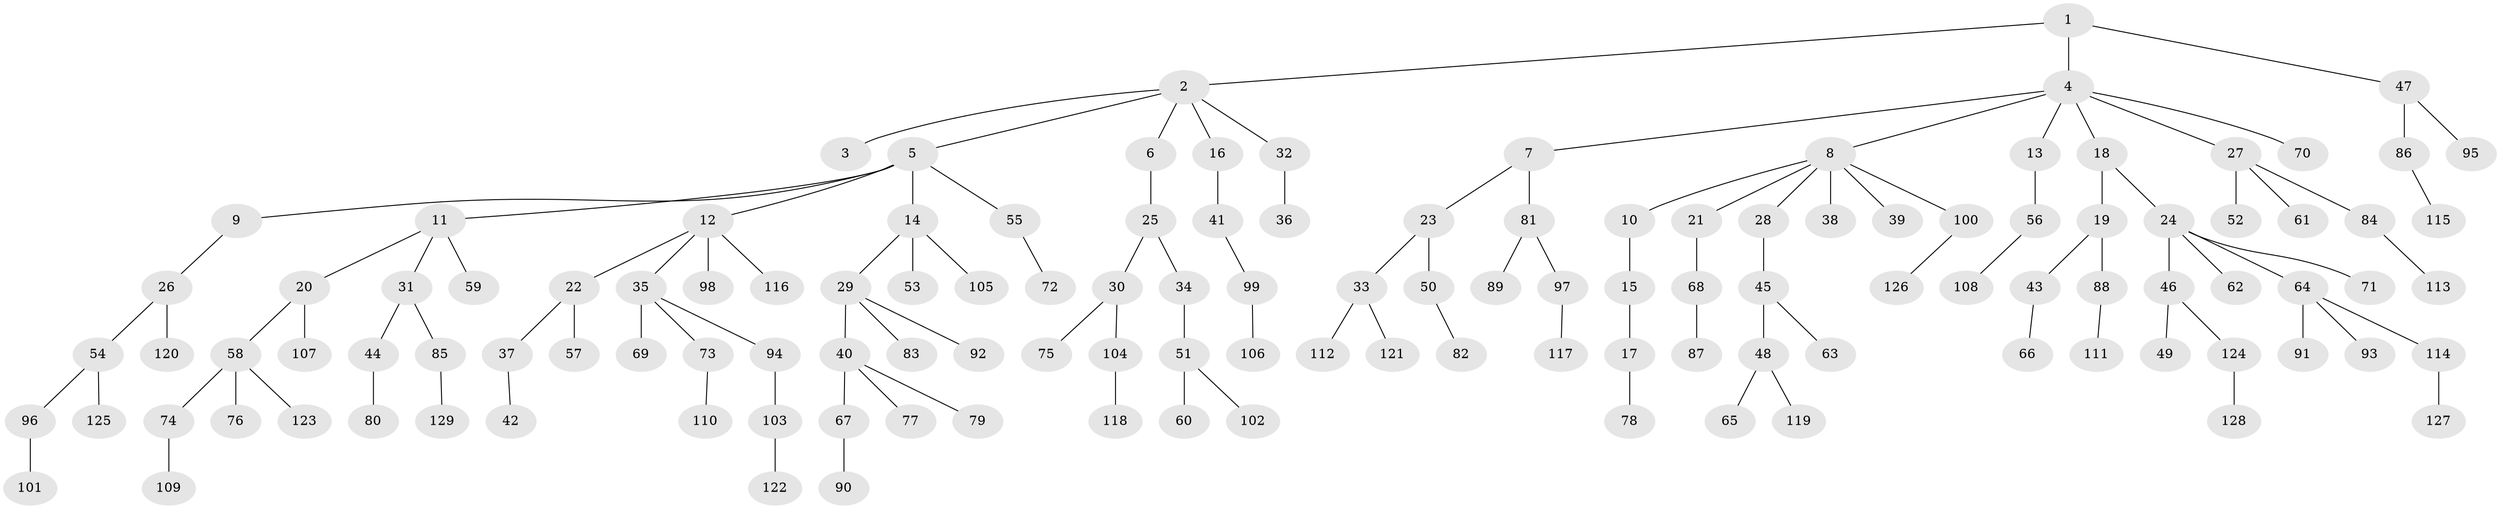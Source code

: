 // Generated by graph-tools (version 1.1) at 2025/26/03/09/25 03:26:28]
// undirected, 129 vertices, 128 edges
graph export_dot {
graph [start="1"]
  node [color=gray90,style=filled];
  1;
  2;
  3;
  4;
  5;
  6;
  7;
  8;
  9;
  10;
  11;
  12;
  13;
  14;
  15;
  16;
  17;
  18;
  19;
  20;
  21;
  22;
  23;
  24;
  25;
  26;
  27;
  28;
  29;
  30;
  31;
  32;
  33;
  34;
  35;
  36;
  37;
  38;
  39;
  40;
  41;
  42;
  43;
  44;
  45;
  46;
  47;
  48;
  49;
  50;
  51;
  52;
  53;
  54;
  55;
  56;
  57;
  58;
  59;
  60;
  61;
  62;
  63;
  64;
  65;
  66;
  67;
  68;
  69;
  70;
  71;
  72;
  73;
  74;
  75;
  76;
  77;
  78;
  79;
  80;
  81;
  82;
  83;
  84;
  85;
  86;
  87;
  88;
  89;
  90;
  91;
  92;
  93;
  94;
  95;
  96;
  97;
  98;
  99;
  100;
  101;
  102;
  103;
  104;
  105;
  106;
  107;
  108;
  109;
  110;
  111;
  112;
  113;
  114;
  115;
  116;
  117;
  118;
  119;
  120;
  121;
  122;
  123;
  124;
  125;
  126;
  127;
  128;
  129;
  1 -- 2;
  1 -- 4;
  1 -- 47;
  2 -- 3;
  2 -- 5;
  2 -- 6;
  2 -- 16;
  2 -- 32;
  4 -- 7;
  4 -- 8;
  4 -- 13;
  4 -- 18;
  4 -- 27;
  4 -- 70;
  5 -- 9;
  5 -- 11;
  5 -- 12;
  5 -- 14;
  5 -- 55;
  6 -- 25;
  7 -- 23;
  7 -- 81;
  8 -- 10;
  8 -- 21;
  8 -- 28;
  8 -- 38;
  8 -- 39;
  8 -- 100;
  9 -- 26;
  10 -- 15;
  11 -- 20;
  11 -- 31;
  11 -- 59;
  12 -- 22;
  12 -- 35;
  12 -- 98;
  12 -- 116;
  13 -- 56;
  14 -- 29;
  14 -- 53;
  14 -- 105;
  15 -- 17;
  16 -- 41;
  17 -- 78;
  18 -- 19;
  18 -- 24;
  19 -- 43;
  19 -- 88;
  20 -- 58;
  20 -- 107;
  21 -- 68;
  22 -- 37;
  22 -- 57;
  23 -- 33;
  23 -- 50;
  24 -- 46;
  24 -- 62;
  24 -- 64;
  24 -- 71;
  25 -- 30;
  25 -- 34;
  26 -- 54;
  26 -- 120;
  27 -- 52;
  27 -- 61;
  27 -- 84;
  28 -- 45;
  29 -- 40;
  29 -- 83;
  29 -- 92;
  30 -- 75;
  30 -- 104;
  31 -- 44;
  31 -- 85;
  32 -- 36;
  33 -- 112;
  33 -- 121;
  34 -- 51;
  35 -- 69;
  35 -- 73;
  35 -- 94;
  37 -- 42;
  40 -- 67;
  40 -- 77;
  40 -- 79;
  41 -- 99;
  43 -- 66;
  44 -- 80;
  45 -- 48;
  45 -- 63;
  46 -- 49;
  46 -- 124;
  47 -- 86;
  47 -- 95;
  48 -- 65;
  48 -- 119;
  50 -- 82;
  51 -- 60;
  51 -- 102;
  54 -- 96;
  54 -- 125;
  55 -- 72;
  56 -- 108;
  58 -- 74;
  58 -- 76;
  58 -- 123;
  64 -- 91;
  64 -- 93;
  64 -- 114;
  67 -- 90;
  68 -- 87;
  73 -- 110;
  74 -- 109;
  81 -- 89;
  81 -- 97;
  84 -- 113;
  85 -- 129;
  86 -- 115;
  88 -- 111;
  94 -- 103;
  96 -- 101;
  97 -- 117;
  99 -- 106;
  100 -- 126;
  103 -- 122;
  104 -- 118;
  114 -- 127;
  124 -- 128;
}
